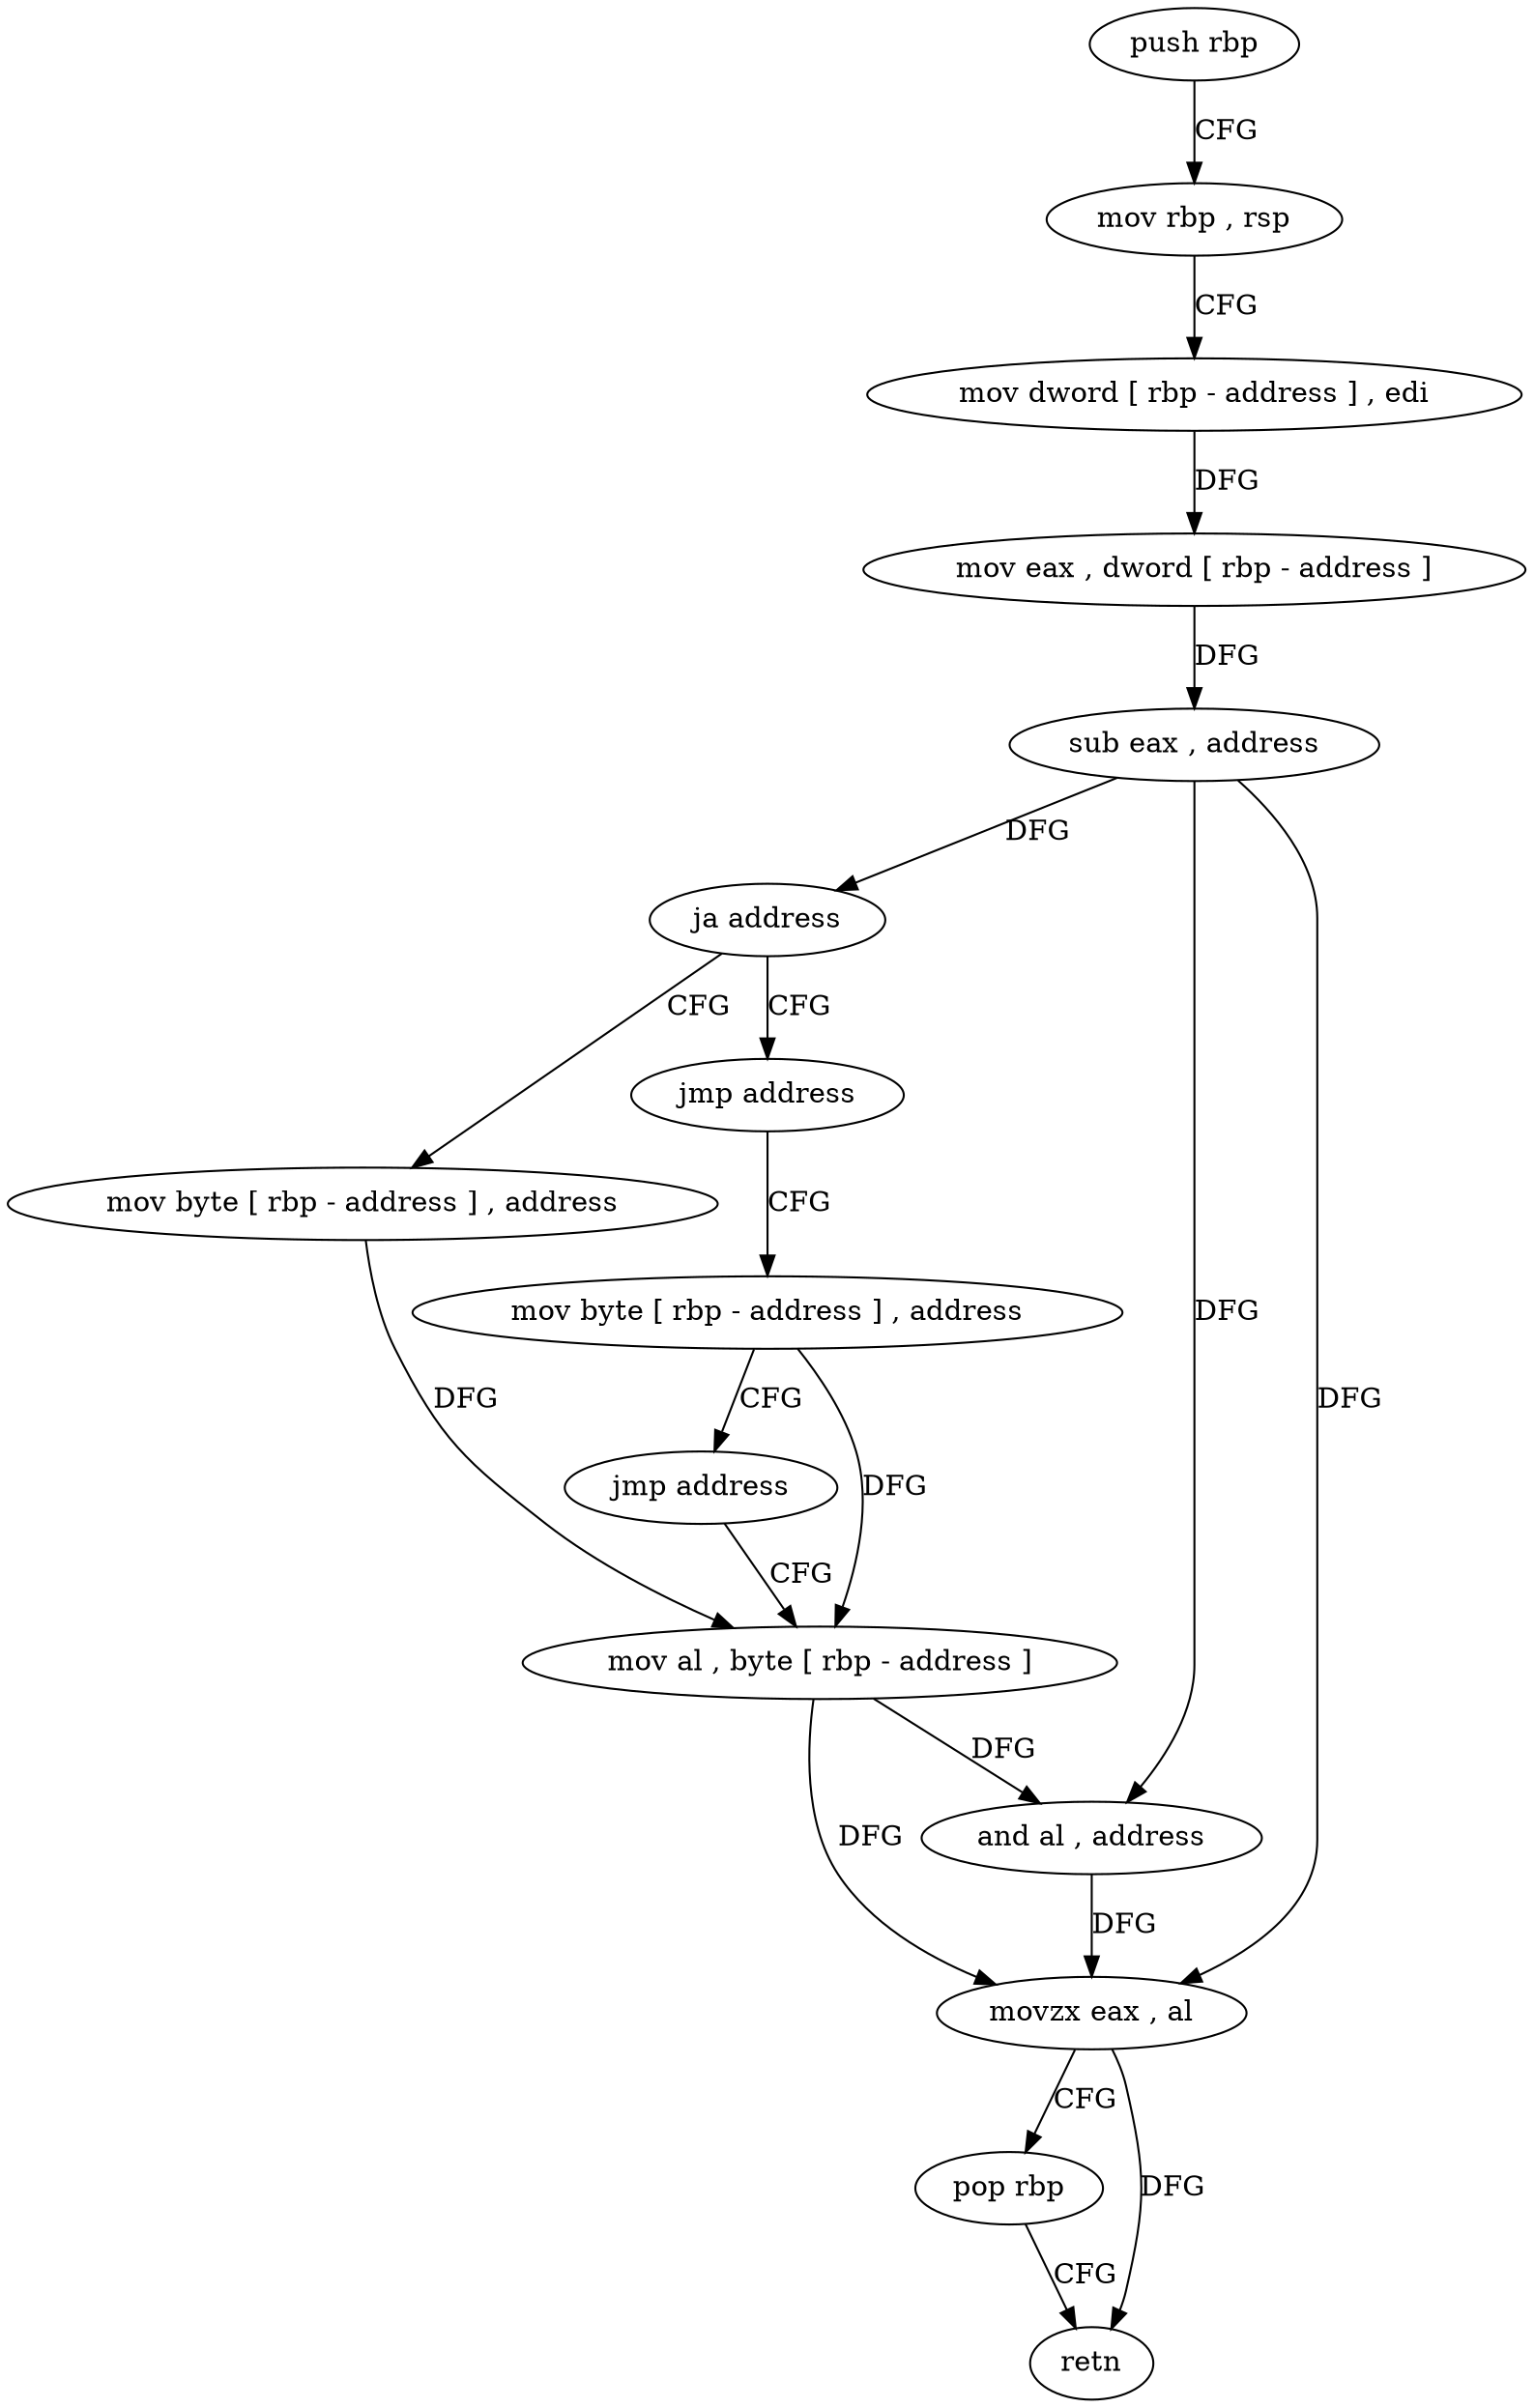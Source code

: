 digraph "func" {
"4260640" [label = "push rbp" ]
"4260641" [label = "mov rbp , rsp" ]
"4260644" [label = "mov dword [ rbp - address ] , edi" ]
"4260647" [label = "mov eax , dword [ rbp - address ]" ]
"4260650" [label = "sub eax , address" ]
"4260653" [label = "ja address" ]
"4260673" [label = "mov byte [ rbp - address ] , address" ]
"4260659" [label = "jmp address" ]
"4260677" [label = "mov al , byte [ rbp - address ]" ]
"4260664" [label = "mov byte [ rbp - address ] , address" ]
"4260668" [label = "jmp address" ]
"4260680" [label = "and al , address" ]
"4260682" [label = "movzx eax , al" ]
"4260685" [label = "pop rbp" ]
"4260686" [label = "retn" ]
"4260640" -> "4260641" [ label = "CFG" ]
"4260641" -> "4260644" [ label = "CFG" ]
"4260644" -> "4260647" [ label = "DFG" ]
"4260647" -> "4260650" [ label = "DFG" ]
"4260650" -> "4260653" [ label = "DFG" ]
"4260650" -> "4260680" [ label = "DFG" ]
"4260650" -> "4260682" [ label = "DFG" ]
"4260653" -> "4260673" [ label = "CFG" ]
"4260653" -> "4260659" [ label = "CFG" ]
"4260673" -> "4260677" [ label = "DFG" ]
"4260659" -> "4260664" [ label = "CFG" ]
"4260677" -> "4260680" [ label = "DFG" ]
"4260677" -> "4260682" [ label = "DFG" ]
"4260664" -> "4260668" [ label = "CFG" ]
"4260664" -> "4260677" [ label = "DFG" ]
"4260668" -> "4260677" [ label = "CFG" ]
"4260680" -> "4260682" [ label = "DFG" ]
"4260682" -> "4260685" [ label = "CFG" ]
"4260682" -> "4260686" [ label = "DFG" ]
"4260685" -> "4260686" [ label = "CFG" ]
}
